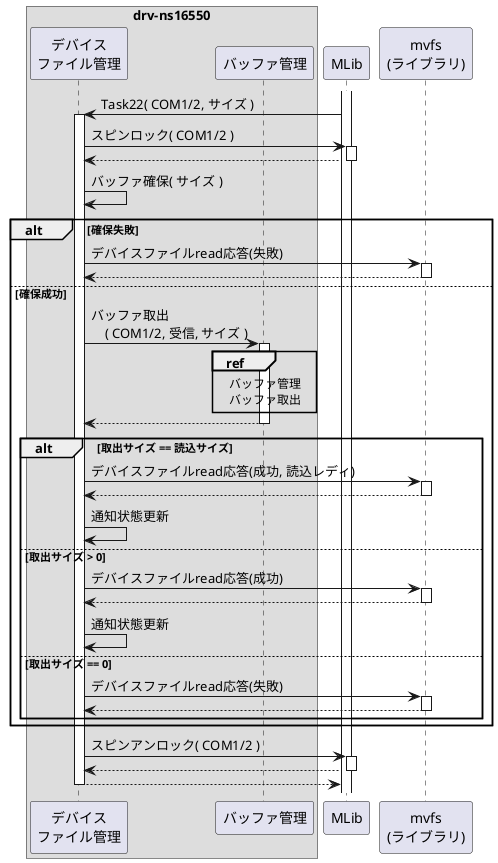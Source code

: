 @startuml

box "drv-ns16550"
    participant "デバイス\nファイル管理" as filemng
    participant "バッファ管理"           as bufmng
end box
participant "MLib"               as mlib
participant "mvfs\n(ライブラリ)" as libmvfs

activate mlib
filemng <- mlib: Task22( COM1/2, サイズ )
activate filemng

filemng -> mlib: スピンロック( COM1/2 )
activate mlib
filemng <-- mlib:
deactivate mlib

filemng -> filemng: バッファ確保( サイズ )
alt 確保失敗
    filemng -> libmvfs: デバイスファイルread応答(失敗)
    activate libmvfs
    filemng <-- libmvfs:
    deactivate libmvfs

else 確保成功
    filemng -> bufmng: バッファ取出\n    ( COM1/2, 受信, サイズ )
    activate bufmng
    ref over bufmng
        バッファ管理
        バッファ取出
    end ref
    filemng <-- bufmng:
    deactivate bufmng

    alt 取出サイズ == 読込サイズ
        filemng -> libmvfs: デバイスファイルread応答(成功, 読込レディ)
        activate libmvfs
        filemng <-- libmvfs:
        deactivate libmvfs

        filemng -> filemng: 通知状態更新

    else 取出サイズ > 0
        filemng -> libmvfs: デバイスファイルread応答(成功)
        activate libmvfs
        filemng <-- libmvfs:
        deactivate libmvfs

        filemng -> filemng: 通知状態更新

    else 取出サイズ == 0
        filemng -> libmvfs: デバイスファイルread応答(失敗)
        activate libmvfs
        filemng <-- libmvfs:
        deactivate libmvfs
    end alt
end alt

filemng -> mlib: スピンアンロック( COM1/2 )
activate mlib
filemng <-- mlib:
deactivate mlib

filemng --> mlib:
deactivate filemng

@enduml
